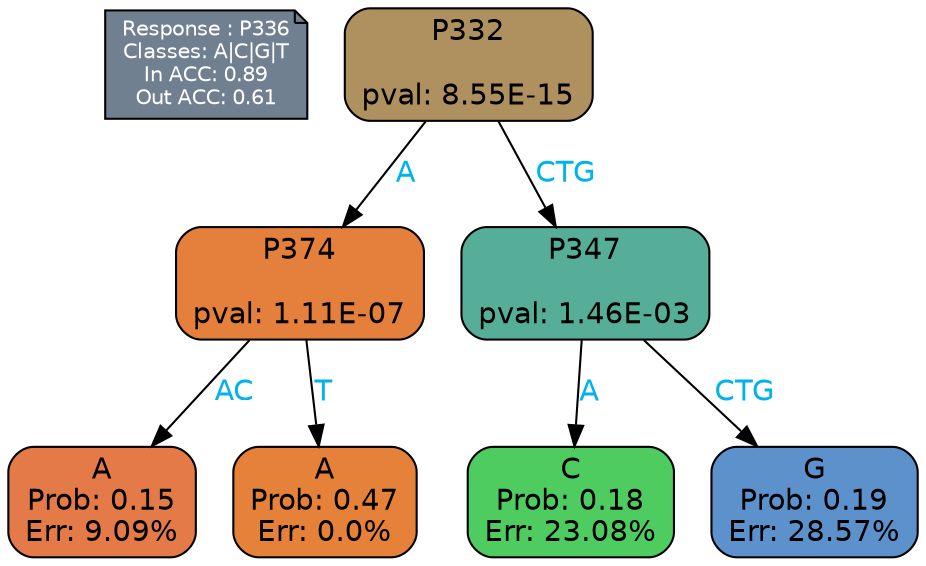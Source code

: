 digraph Tree {
node [shape=box, style="filled, rounded", color="black", fontname=helvetica] ;
graph [ranksep=equally, splines=polylines, bgcolor=transparent, dpi=600] ;
edge [fontname=helvetica] ;
LEGEND [label="Response : P336
Classes: A|C|G|T
In ACC: 0.89
Out ACC: 0.61
",shape=note,align=left,style=filled,fillcolor="slategray",fontcolor="white",fontsize=10];1 [label="P332

pval: 8.55E-15", fillcolor="#af905f"] ;
2 [label="P374

pval: 1.11E-07", fillcolor="#e47f3c"] ;
3 [label="A
Prob: 0.15
Err: 9.09%", fillcolor="#e37a48"] ;
4 [label="A
Prob: 0.47
Err: 0.0%", fillcolor="#e58139"] ;
5 [label="P347

pval: 1.46E-03", fillcolor="#56ae98"] ;
6 [label="C
Prob: 0.18
Err: 23.08%", fillcolor="#4fcc60"] ;
7 [label="G
Prob: 0.19
Err: 28.57%", fillcolor="#5c91cc"] ;
1 -> 2 [label="A",fontcolor=deepskyblue2] ;
1 -> 5 [label="CTG",fontcolor=deepskyblue2] ;
2 -> 3 [label="AC",fontcolor=deepskyblue2] ;
2 -> 4 [label="T",fontcolor=deepskyblue2] ;
5 -> 6 [label="A",fontcolor=deepskyblue2] ;
5 -> 7 [label="CTG",fontcolor=deepskyblue2] ;
{rank = same; 3;4;6;7;}{rank = same; LEGEND;1;}}
